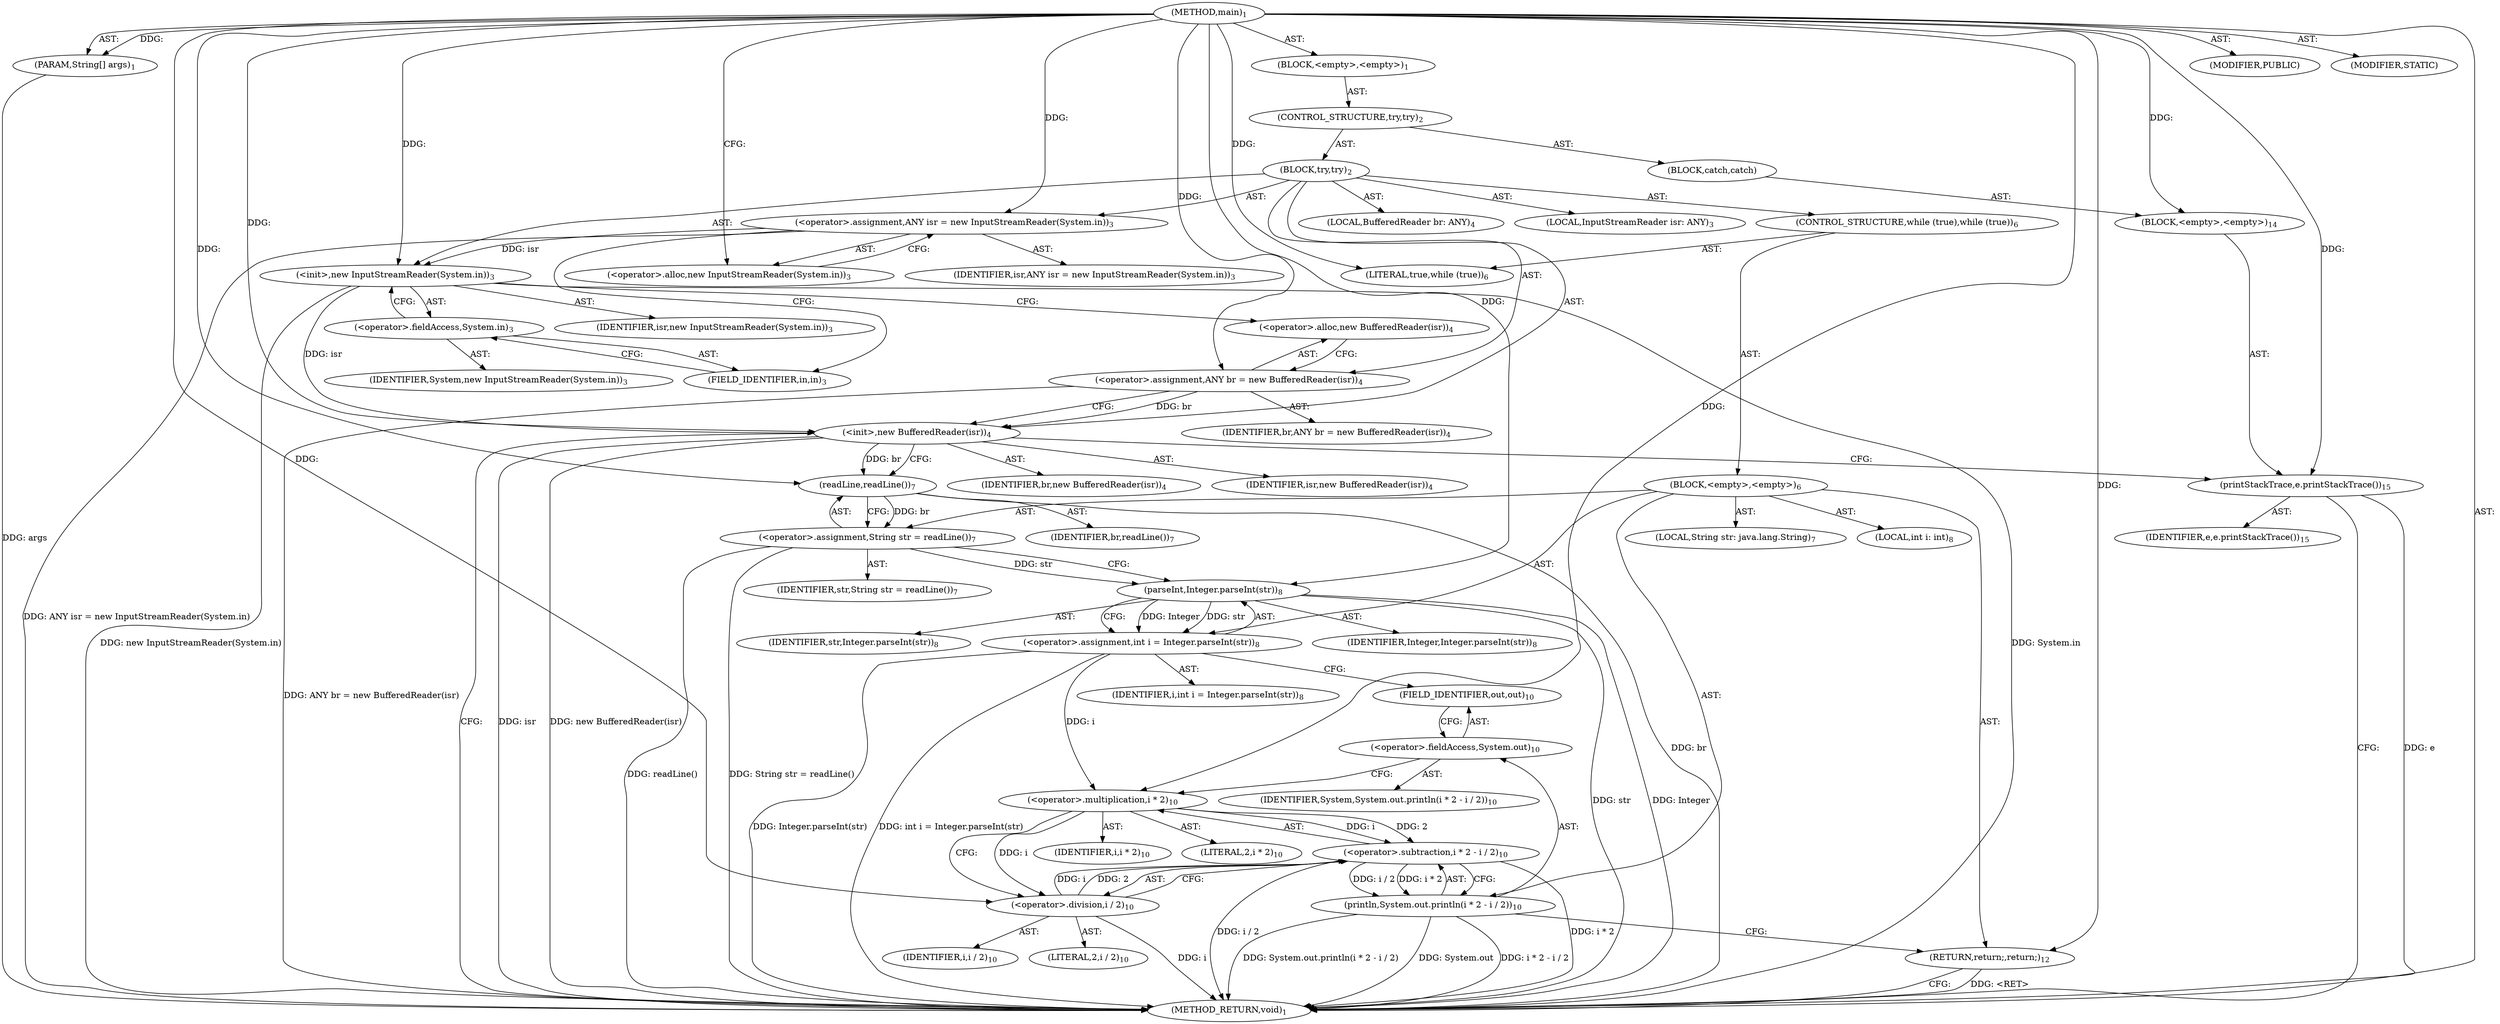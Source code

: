 digraph "main" {  
"21" [label = <(METHOD,main)<SUB>1</SUB>> ]
"22" [label = <(PARAM,String[] args)<SUB>1</SUB>> ]
"23" [label = <(BLOCK,&lt;empty&gt;,&lt;empty&gt;)<SUB>1</SUB>> ]
"24" [label = <(CONTROL_STRUCTURE,try,try)<SUB>2</SUB>> ]
"25" [label = <(BLOCK,try,try)<SUB>2</SUB>> ]
"4" [label = <(LOCAL,InputStreamReader isr: ANY)<SUB>3</SUB>> ]
"26" [label = <(&lt;operator&gt;.assignment,ANY isr = new InputStreamReader(System.in))<SUB>3</SUB>> ]
"27" [label = <(IDENTIFIER,isr,ANY isr = new InputStreamReader(System.in))<SUB>3</SUB>> ]
"28" [label = <(&lt;operator&gt;.alloc,new InputStreamReader(System.in))<SUB>3</SUB>> ]
"29" [label = <(&lt;init&gt;,new InputStreamReader(System.in))<SUB>3</SUB>> ]
"3" [label = <(IDENTIFIER,isr,new InputStreamReader(System.in))<SUB>3</SUB>> ]
"30" [label = <(&lt;operator&gt;.fieldAccess,System.in)<SUB>3</SUB>> ]
"31" [label = <(IDENTIFIER,System,new InputStreamReader(System.in))<SUB>3</SUB>> ]
"32" [label = <(FIELD_IDENTIFIER,in,in)<SUB>3</SUB>> ]
"6" [label = <(LOCAL,BufferedReader br: ANY)<SUB>4</SUB>> ]
"33" [label = <(&lt;operator&gt;.assignment,ANY br = new BufferedReader(isr))<SUB>4</SUB>> ]
"34" [label = <(IDENTIFIER,br,ANY br = new BufferedReader(isr))<SUB>4</SUB>> ]
"35" [label = <(&lt;operator&gt;.alloc,new BufferedReader(isr))<SUB>4</SUB>> ]
"36" [label = <(&lt;init&gt;,new BufferedReader(isr))<SUB>4</SUB>> ]
"5" [label = <(IDENTIFIER,br,new BufferedReader(isr))<SUB>4</SUB>> ]
"37" [label = <(IDENTIFIER,isr,new BufferedReader(isr))<SUB>4</SUB>> ]
"38" [label = <(CONTROL_STRUCTURE,while (true),while (true))<SUB>6</SUB>> ]
"39" [label = <(LITERAL,true,while (true))<SUB>6</SUB>> ]
"40" [label = <(BLOCK,&lt;empty&gt;,&lt;empty&gt;)<SUB>6</SUB>> ]
"41" [label = <(LOCAL,String str: java.lang.String)<SUB>7</SUB>> ]
"42" [label = <(&lt;operator&gt;.assignment,String str = readLine())<SUB>7</SUB>> ]
"43" [label = <(IDENTIFIER,str,String str = readLine())<SUB>7</SUB>> ]
"44" [label = <(readLine,readLine())<SUB>7</SUB>> ]
"45" [label = <(IDENTIFIER,br,readLine())<SUB>7</SUB>> ]
"46" [label = <(LOCAL,int i: int)<SUB>8</SUB>> ]
"47" [label = <(&lt;operator&gt;.assignment,int i = Integer.parseInt(str))<SUB>8</SUB>> ]
"48" [label = <(IDENTIFIER,i,int i = Integer.parseInt(str))<SUB>8</SUB>> ]
"49" [label = <(parseInt,Integer.parseInt(str))<SUB>8</SUB>> ]
"50" [label = <(IDENTIFIER,Integer,Integer.parseInt(str))<SUB>8</SUB>> ]
"51" [label = <(IDENTIFIER,str,Integer.parseInt(str))<SUB>8</SUB>> ]
"52" [label = <(println,System.out.println(i * 2 - i / 2))<SUB>10</SUB>> ]
"53" [label = <(&lt;operator&gt;.fieldAccess,System.out)<SUB>10</SUB>> ]
"54" [label = <(IDENTIFIER,System,System.out.println(i * 2 - i / 2))<SUB>10</SUB>> ]
"55" [label = <(FIELD_IDENTIFIER,out,out)<SUB>10</SUB>> ]
"56" [label = <(&lt;operator&gt;.subtraction,i * 2 - i / 2)<SUB>10</SUB>> ]
"57" [label = <(&lt;operator&gt;.multiplication,i * 2)<SUB>10</SUB>> ]
"58" [label = <(IDENTIFIER,i,i * 2)<SUB>10</SUB>> ]
"59" [label = <(LITERAL,2,i * 2)<SUB>10</SUB>> ]
"60" [label = <(&lt;operator&gt;.division,i / 2)<SUB>10</SUB>> ]
"61" [label = <(IDENTIFIER,i,i / 2)<SUB>10</SUB>> ]
"62" [label = <(LITERAL,2,i / 2)<SUB>10</SUB>> ]
"63" [label = <(RETURN,return;,return;)<SUB>12</SUB>> ]
"64" [label = <(BLOCK,catch,catch)> ]
"65" [label = <(BLOCK,&lt;empty&gt;,&lt;empty&gt;)<SUB>14</SUB>> ]
"66" [label = <(printStackTrace,e.printStackTrace())<SUB>15</SUB>> ]
"67" [label = <(IDENTIFIER,e,e.printStackTrace())<SUB>15</SUB>> ]
"68" [label = <(MODIFIER,PUBLIC)> ]
"69" [label = <(MODIFIER,STATIC)> ]
"70" [label = <(METHOD_RETURN,void)<SUB>1</SUB>> ]
  "21" -> "22"  [ label = "AST: "] 
  "21" -> "23"  [ label = "AST: "] 
  "21" -> "68"  [ label = "AST: "] 
  "21" -> "69"  [ label = "AST: "] 
  "21" -> "70"  [ label = "AST: "] 
  "23" -> "24"  [ label = "AST: "] 
  "24" -> "25"  [ label = "AST: "] 
  "24" -> "64"  [ label = "AST: "] 
  "25" -> "4"  [ label = "AST: "] 
  "25" -> "26"  [ label = "AST: "] 
  "25" -> "29"  [ label = "AST: "] 
  "25" -> "6"  [ label = "AST: "] 
  "25" -> "33"  [ label = "AST: "] 
  "25" -> "36"  [ label = "AST: "] 
  "25" -> "38"  [ label = "AST: "] 
  "26" -> "27"  [ label = "AST: "] 
  "26" -> "28"  [ label = "AST: "] 
  "29" -> "3"  [ label = "AST: "] 
  "29" -> "30"  [ label = "AST: "] 
  "30" -> "31"  [ label = "AST: "] 
  "30" -> "32"  [ label = "AST: "] 
  "33" -> "34"  [ label = "AST: "] 
  "33" -> "35"  [ label = "AST: "] 
  "36" -> "5"  [ label = "AST: "] 
  "36" -> "37"  [ label = "AST: "] 
  "38" -> "39"  [ label = "AST: "] 
  "38" -> "40"  [ label = "AST: "] 
  "40" -> "41"  [ label = "AST: "] 
  "40" -> "42"  [ label = "AST: "] 
  "40" -> "46"  [ label = "AST: "] 
  "40" -> "47"  [ label = "AST: "] 
  "40" -> "52"  [ label = "AST: "] 
  "40" -> "63"  [ label = "AST: "] 
  "42" -> "43"  [ label = "AST: "] 
  "42" -> "44"  [ label = "AST: "] 
  "44" -> "45"  [ label = "AST: "] 
  "47" -> "48"  [ label = "AST: "] 
  "47" -> "49"  [ label = "AST: "] 
  "49" -> "50"  [ label = "AST: "] 
  "49" -> "51"  [ label = "AST: "] 
  "52" -> "53"  [ label = "AST: "] 
  "52" -> "56"  [ label = "AST: "] 
  "53" -> "54"  [ label = "AST: "] 
  "53" -> "55"  [ label = "AST: "] 
  "56" -> "57"  [ label = "AST: "] 
  "56" -> "60"  [ label = "AST: "] 
  "57" -> "58"  [ label = "AST: "] 
  "57" -> "59"  [ label = "AST: "] 
  "60" -> "61"  [ label = "AST: "] 
  "60" -> "62"  [ label = "AST: "] 
  "64" -> "65"  [ label = "AST: "] 
  "65" -> "66"  [ label = "AST: "] 
  "66" -> "67"  [ label = "AST: "] 
  "26" -> "32"  [ label = "CFG: "] 
  "29" -> "35"  [ label = "CFG: "] 
  "33" -> "36"  [ label = "CFG: "] 
  "36" -> "70"  [ label = "CFG: "] 
  "36" -> "66"  [ label = "CFG: "] 
  "36" -> "44"  [ label = "CFG: "] 
  "28" -> "26"  [ label = "CFG: "] 
  "30" -> "29"  [ label = "CFG: "] 
  "35" -> "33"  [ label = "CFG: "] 
  "66" -> "70"  [ label = "CFG: "] 
  "32" -> "30"  [ label = "CFG: "] 
  "42" -> "49"  [ label = "CFG: "] 
  "47" -> "55"  [ label = "CFG: "] 
  "52" -> "63"  [ label = "CFG: "] 
  "63" -> "70"  [ label = "CFG: "] 
  "44" -> "42"  [ label = "CFG: "] 
  "49" -> "47"  [ label = "CFG: "] 
  "53" -> "57"  [ label = "CFG: "] 
  "56" -> "52"  [ label = "CFG: "] 
  "55" -> "53"  [ label = "CFG: "] 
  "57" -> "60"  [ label = "CFG: "] 
  "60" -> "56"  [ label = "CFG: "] 
  "21" -> "28"  [ label = "CFG: "] 
  "63" -> "70"  [ label = "DDG: &lt;RET&gt;"] 
  "22" -> "70"  [ label = "DDG: args"] 
  "26" -> "70"  [ label = "DDG: ANY isr = new InputStreamReader(System.in)"] 
  "29" -> "70"  [ label = "DDG: System.in"] 
  "29" -> "70"  [ label = "DDG: new InputStreamReader(System.in)"] 
  "33" -> "70"  [ label = "DDG: ANY br = new BufferedReader(isr)"] 
  "36" -> "70"  [ label = "DDG: isr"] 
  "36" -> "70"  [ label = "DDG: new BufferedReader(isr)"] 
  "44" -> "70"  [ label = "DDG: br"] 
  "42" -> "70"  [ label = "DDG: readLine()"] 
  "42" -> "70"  [ label = "DDG: String str = readLine()"] 
  "49" -> "70"  [ label = "DDG: str"] 
  "47" -> "70"  [ label = "DDG: Integer.parseInt(str)"] 
  "47" -> "70"  [ label = "DDG: int i = Integer.parseInt(str)"] 
  "52" -> "70"  [ label = "DDG: System.out"] 
  "56" -> "70"  [ label = "DDG: i * 2"] 
  "60" -> "70"  [ label = "DDG: i"] 
  "56" -> "70"  [ label = "DDG: i / 2"] 
  "52" -> "70"  [ label = "DDG: i * 2 - i / 2"] 
  "52" -> "70"  [ label = "DDG: System.out.println(i * 2 - i / 2)"] 
  "49" -> "70"  [ label = "DDG: Integer"] 
  "66" -> "70"  [ label = "DDG: e"] 
  "21" -> "22"  [ label = "DDG: "] 
  "21" -> "26"  [ label = "DDG: "] 
  "21" -> "33"  [ label = "DDG: "] 
  "21" -> "65"  [ label = "DDG: "] 
  "26" -> "29"  [ label = "DDG: isr"] 
  "21" -> "29"  [ label = "DDG: "] 
  "33" -> "36"  [ label = "DDG: br"] 
  "21" -> "36"  [ label = "DDG: "] 
  "29" -> "36"  [ label = "DDG: isr"] 
  "21" -> "39"  [ label = "DDG: "] 
  "44" -> "42"  [ label = "DDG: br"] 
  "49" -> "47"  [ label = "DDG: Integer"] 
  "49" -> "47"  [ label = "DDG: str"] 
  "21" -> "63"  [ label = "DDG: "] 
  "21" -> "66"  [ label = "DDG: "] 
  "56" -> "52"  [ label = "DDG: i * 2"] 
  "56" -> "52"  [ label = "DDG: i / 2"] 
  "36" -> "44"  [ label = "DDG: br"] 
  "21" -> "44"  [ label = "DDG: "] 
  "21" -> "49"  [ label = "DDG: "] 
  "42" -> "49"  [ label = "DDG: str"] 
  "57" -> "56"  [ label = "DDG: i"] 
  "57" -> "56"  [ label = "DDG: 2"] 
  "60" -> "56"  [ label = "DDG: i"] 
  "60" -> "56"  [ label = "DDG: 2"] 
  "47" -> "57"  [ label = "DDG: i"] 
  "21" -> "57"  [ label = "DDG: "] 
  "57" -> "60"  [ label = "DDG: i"] 
  "21" -> "60"  [ label = "DDG: "] 
}
